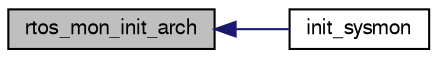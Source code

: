 digraph "rtos_mon_init_arch"
{
  edge [fontname="FreeSans",fontsize="10",labelfontname="FreeSans",labelfontsize="10"];
  node [fontname="FreeSans",fontsize="10",shape=record];
  rankdir="LR";
  Node1 [label="rtos_mon_init_arch",height=0.2,width=0.4,color="black", fillcolor="grey75", style="filled", fontcolor="black"];
  Node1 -> Node2 [dir="back",color="midnightblue",fontsize="10",style="solid",fontname="FreeSans"];
  Node2 [label="init_sysmon",height=0.2,width=0.4,color="black", fillcolor="white", style="filled",URL="$sys__mon_8h.html#acb5edde6b801b04f23b2c89bd0117cde",tooltip="Init system monitoring. "];
}
